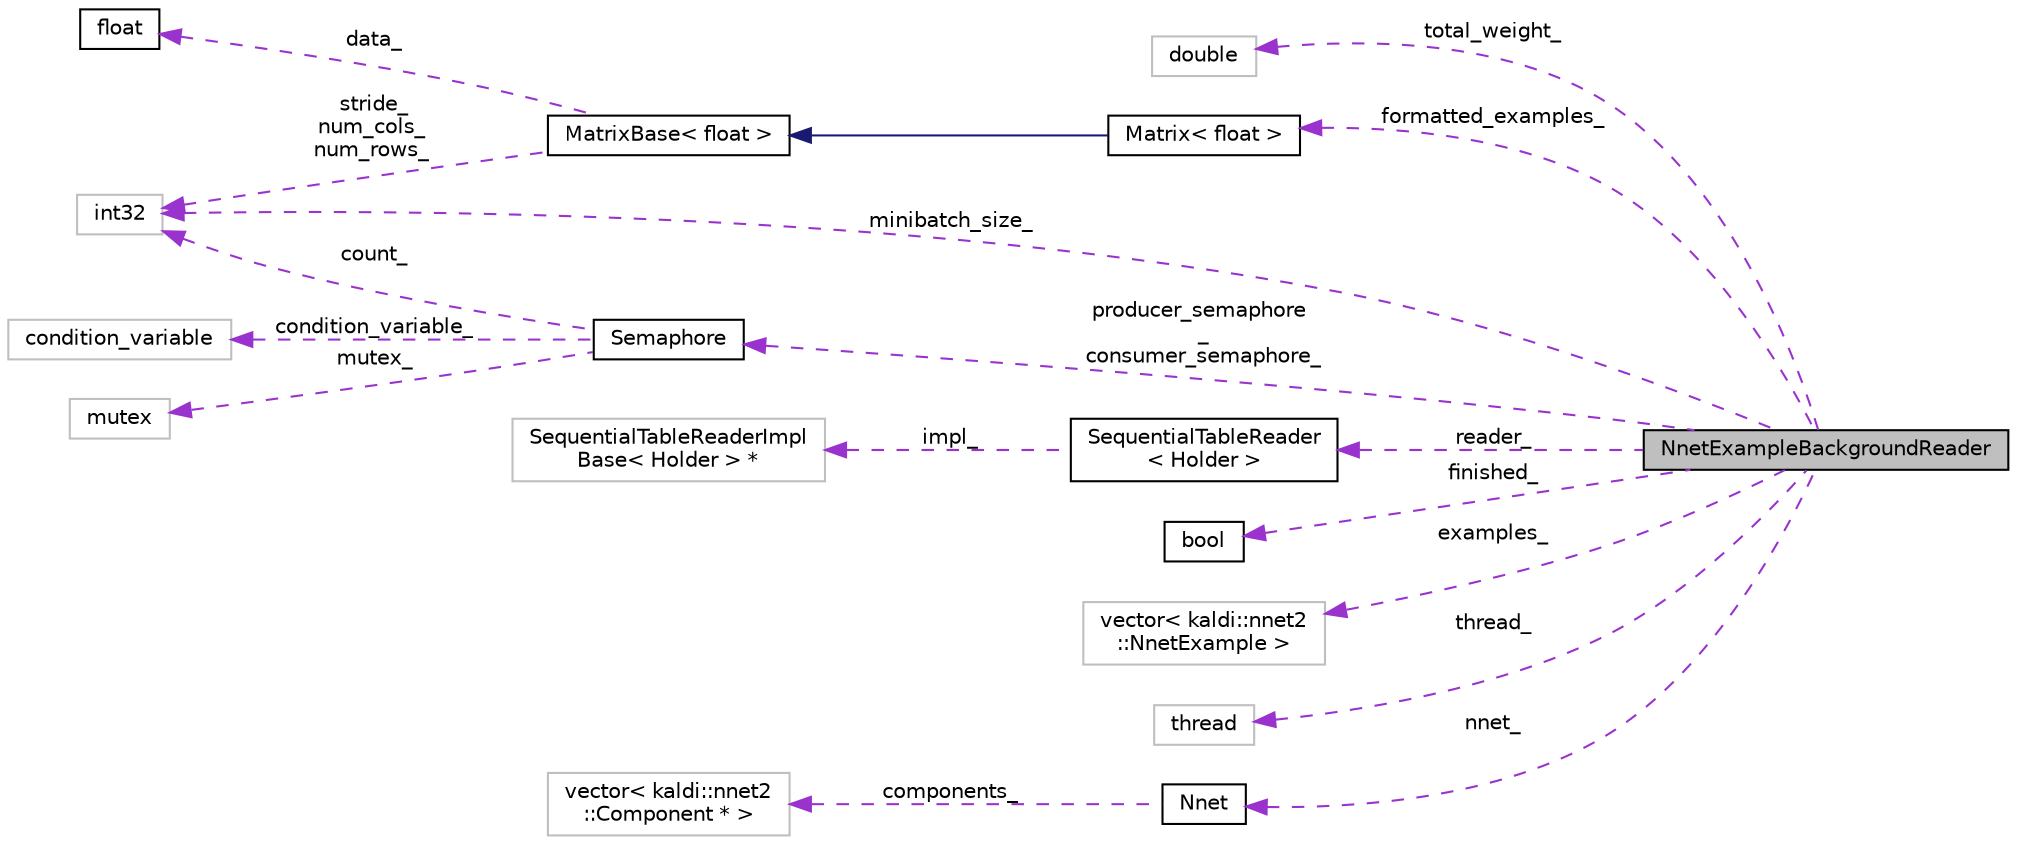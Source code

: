 digraph "NnetExampleBackgroundReader"
{
  edge [fontname="Helvetica",fontsize="10",labelfontname="Helvetica",labelfontsize="10"];
  node [fontname="Helvetica",fontsize="10",shape=record];
  rankdir="LR";
  Node1 [label="NnetExampleBackgroundReader",height=0.2,width=0.4,color="black", fillcolor="grey75", style="filled", fontcolor="black"];
  Node2 -> Node1 [dir="back",color="darkorchid3",fontsize="10",style="dashed",label=" total_weight_" ,fontname="Helvetica"];
  Node2 [label="double",height=0.2,width=0.4,color="grey75", fillcolor="white", style="filled"];
  Node3 -> Node1 [dir="back",color="darkorchid3",fontsize="10",style="dashed",label=" formatted_examples_" ,fontname="Helvetica"];
  Node3 [label="Matrix\< float \>",height=0.2,width=0.4,color="black", fillcolor="white", style="filled",URL="$classkaldi_1_1Matrix.html"];
  Node4 -> Node3 [dir="back",color="midnightblue",fontsize="10",style="solid",fontname="Helvetica"];
  Node4 [label="MatrixBase\< float \>",height=0.2,width=0.4,color="black", fillcolor="white", style="filled",URL="$classkaldi_1_1MatrixBase.html"];
  Node5 -> Node4 [dir="back",color="darkorchid3",fontsize="10",style="dashed",label=" data_" ,fontname="Helvetica"];
  Node5 [label="float",height=0.2,width=0.4,color="black", fillcolor="white", style="filled",URL="$classfloat.html"];
  Node6 -> Node4 [dir="back",color="darkorchid3",fontsize="10",style="dashed",label=" stride_\nnum_cols_\nnum_rows_" ,fontname="Helvetica"];
  Node6 [label="int32",height=0.2,width=0.4,color="grey75", fillcolor="white", style="filled"];
  Node7 -> Node1 [dir="back",color="darkorchid3",fontsize="10",style="dashed",label=" reader_" ,fontname="Helvetica"];
  Node7 [label="SequentialTableReader\l\< Holder \>",height=0.2,width=0.4,color="black", fillcolor="white", style="filled",URL="$classkaldi_1_1SequentialTableReader.html",tooltip="A templated class for reading objects sequentially from an archive or script file; see The Table conc..."];
  Node8 -> Node7 [dir="back",color="darkorchid3",fontsize="10",style="dashed",label=" impl_" ,fontname="Helvetica"];
  Node8 [label="SequentialTableReaderImpl\lBase\< Holder \> *",height=0.2,width=0.4,color="grey75", fillcolor="white", style="filled"];
  Node9 -> Node1 [dir="back",color="darkorchid3",fontsize="10",style="dashed",label=" producer_semaphore\l_\nconsumer_semaphore_" ,fontname="Helvetica"];
  Node9 [label="Semaphore",height=0.2,width=0.4,color="black", fillcolor="white", style="filled",URL="$classkaldi_1_1Semaphore.html"];
  Node10 -> Node9 [dir="back",color="darkorchid3",fontsize="10",style="dashed",label=" condition_variable_" ,fontname="Helvetica"];
  Node10 [label="condition_variable",height=0.2,width=0.4,color="grey75", fillcolor="white", style="filled"];
  Node11 -> Node9 [dir="back",color="darkorchid3",fontsize="10",style="dashed",label=" mutex_" ,fontname="Helvetica"];
  Node11 [label="mutex",height=0.2,width=0.4,color="grey75", fillcolor="white", style="filled"];
  Node6 -> Node9 [dir="back",color="darkorchid3",fontsize="10",style="dashed",label=" count_" ,fontname="Helvetica"];
  Node12 -> Node1 [dir="back",color="darkorchid3",fontsize="10",style="dashed",label=" finished_" ,fontname="Helvetica"];
  Node12 [label="bool",height=0.2,width=0.4,color="black", fillcolor="white", style="filled",URL="$classbool.html"];
  Node13 -> Node1 [dir="back",color="darkorchid3",fontsize="10",style="dashed",label=" examples_" ,fontname="Helvetica"];
  Node13 [label="vector\< kaldi::nnet2\l::NnetExample \>",height=0.2,width=0.4,color="grey75", fillcolor="white", style="filled"];
  Node14 -> Node1 [dir="back",color="darkorchid3",fontsize="10",style="dashed",label=" thread_" ,fontname="Helvetica"];
  Node14 [label="thread",height=0.2,width=0.4,color="grey75", fillcolor="white", style="filled"];
  Node15 -> Node1 [dir="back",color="darkorchid3",fontsize="10",style="dashed",label=" nnet_" ,fontname="Helvetica"];
  Node15 [label="Nnet",height=0.2,width=0.4,color="black", fillcolor="white", style="filled",URL="$classkaldi_1_1nnet2_1_1Nnet.html"];
  Node16 -> Node15 [dir="back",color="darkorchid3",fontsize="10",style="dashed",label=" components_" ,fontname="Helvetica"];
  Node16 [label="vector\< kaldi::nnet2\l::Component * \>",height=0.2,width=0.4,color="grey75", fillcolor="white", style="filled"];
  Node6 -> Node1 [dir="back",color="darkorchid3",fontsize="10",style="dashed",label=" minibatch_size_" ,fontname="Helvetica"];
}
